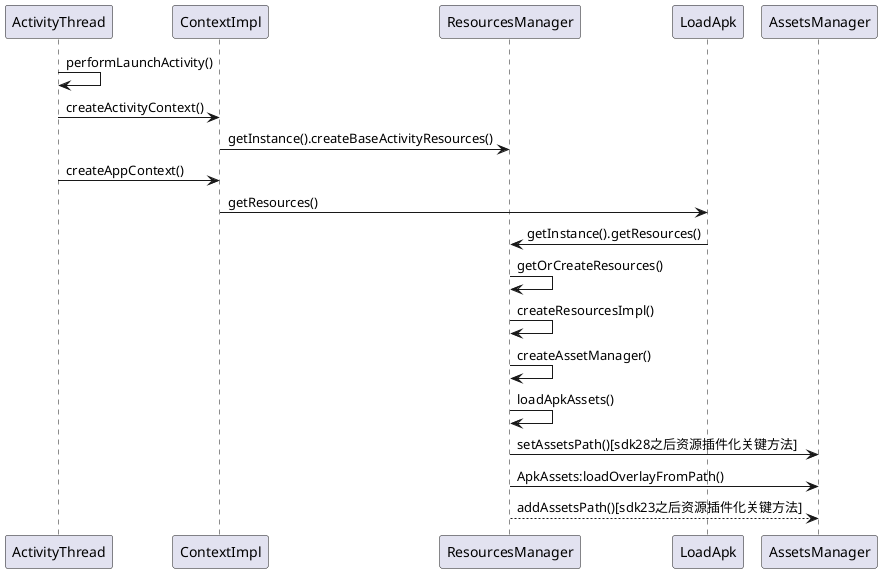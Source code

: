@startuml

ActivityThread-> ActivityThread:performLaunchActivity()

ActivityThread-> ContextImpl:createActivityContext()
ContextImpl-> ResourcesManager:getInstance().createBaseActivityResources()
ActivityThread-> ContextImpl:createAppContext()
ContextImpl -> LoadApk:getResources()
LoadApk -> ResourcesManager:getInstance().getResources()
ResourcesManager -> ResourcesManager:getOrCreateResources()
ResourcesManager-> ResourcesManager:createResourcesImpl()
ResourcesManager-> ResourcesManager:createAssetManager()
ResourcesManager-> ResourcesManager:loadApkAssets()
ResourcesManager-> AssetsManager:setAssetsPath()[sdk28之后资源插件化关键方法]
ResourcesManager-> AssetsManager:ApkAssets:loadOverlayFromPath()
ResourcesManager--> AssetsManager:addAssetsPath()[sdk23之后资源插件化关键方法]

@enduml